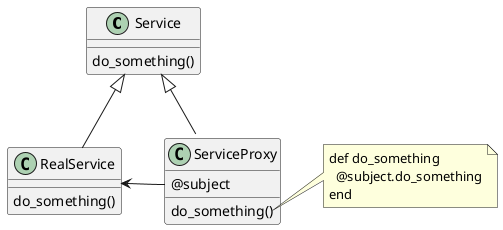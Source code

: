 @startuml

class Service {
  do_something()
}

class RealService extends Service {
  do_something()
}

class ServiceProxy extends Service {
  @subject
  do_something()
}

ServiceProxy::subject -left-> RealService

note right of ServiceProxy::do_something
def do_something
  @subject.do_something
end
end note

@enduml